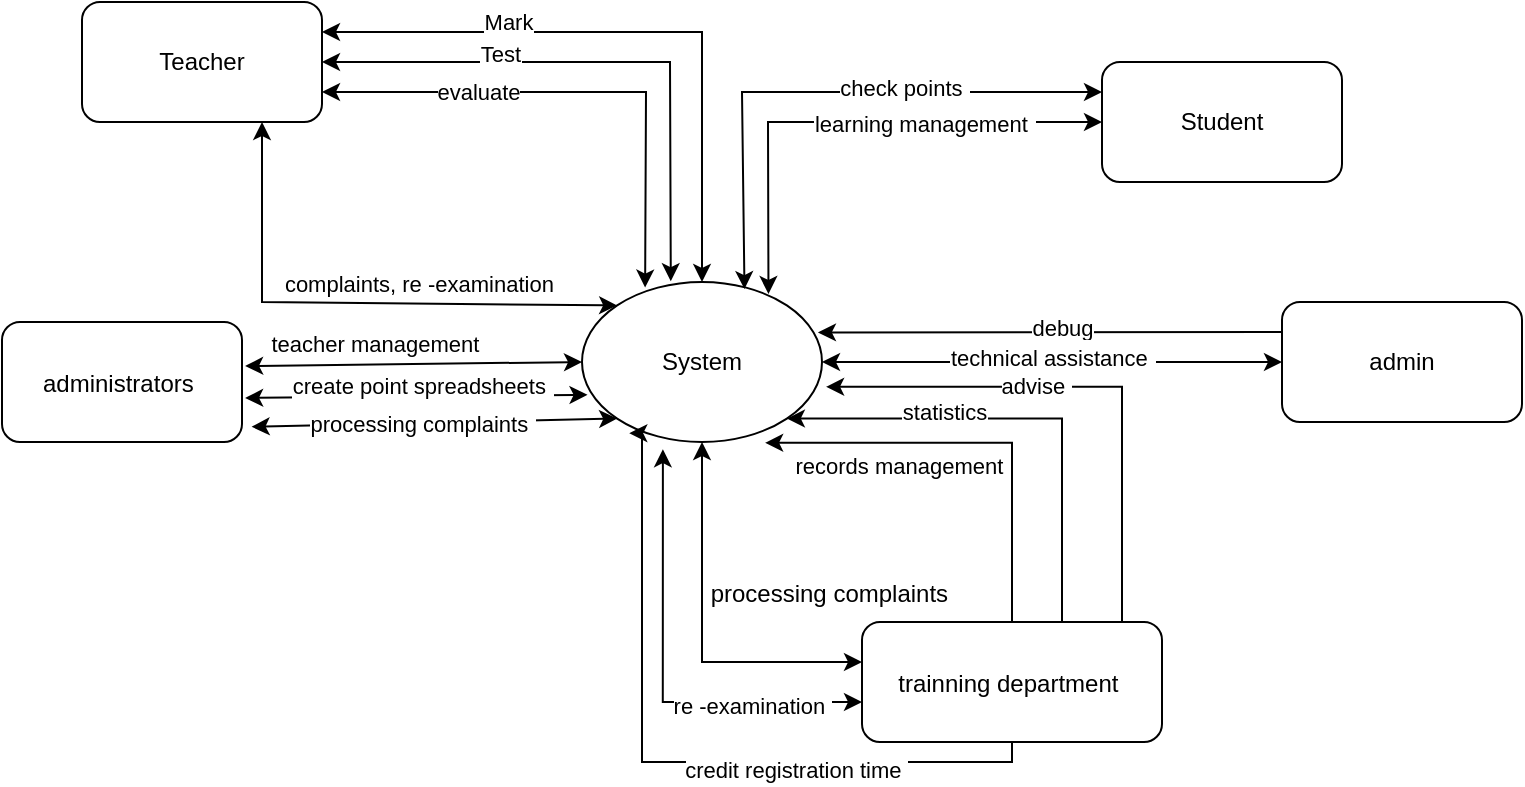 <mxfile version="22.1.3" type="github" pages="2">
  <diagram id="A2C2Q2pojkIYCGYaJzWY" name="Page-2">
    <mxGraphModel dx="1042" dy="535" grid="1" gridSize="10" guides="1" tooltips="1" connect="1" arrows="1" fold="1" page="1" pageScale="1" pageWidth="850" pageHeight="1100" math="0" shadow="0">
      <root>
        <mxCell id="0" />
        <mxCell id="1" parent="0" />
        <mxCell id="o286NiAg4xvra417wo8r-1" value="System" style="ellipse;whiteSpace=wrap;html=1;" vertex="1" parent="1">
          <mxGeometry x="340" y="200" width="120" height="80" as="geometry" />
        </mxCell>
        <mxCell id="o286NiAg4xvra417wo8r-2" value="Student" style="rounded=1;whiteSpace=wrap;html=1;" vertex="1" parent="1">
          <mxGeometry x="600" y="90" width="120" height="60" as="geometry" />
        </mxCell>
        <mxCell id="o286NiAg4xvra417wo8r-3" value="Teacher" style="rounded=1;whiteSpace=wrap;html=1;" vertex="1" parent="1">
          <mxGeometry x="90" y="60" width="120" height="60" as="geometry" />
        </mxCell>
        <mxCell id="o286NiAg4xvra417wo8r-4" value="admin" style="rounded=1;whiteSpace=wrap;html=1;" vertex="1" parent="1">
          <mxGeometry x="690" y="210" width="120" height="60" as="geometry" />
        </mxCell>
        <mxCell id="o286NiAg4xvra417wo8r-5" value="administrators&lt;span style=&quot;color: rgb(34, 34, 34); font-family: &amp;quot;Helvetica Neue&amp;quot;, Helvetica, Arial, sans-serif; font-size: 13px; text-align: start;&quot;&gt;&amp;nbsp;&lt;/span&gt;" style="rounded=1;whiteSpace=wrap;html=1;" vertex="1" parent="1">
          <mxGeometry x="50" y="220" width="120" height="60" as="geometry" />
        </mxCell>
        <mxCell id="o286NiAg4xvra417wo8r-44" style="edgeStyle=orthogonalEdgeStyle;rounded=0;orthogonalLoop=1;jettySize=auto;html=1;entryX=0.5;entryY=1;entryDx=0;entryDy=0;startArrow=classic;startFill=1;" edge="1" parent="1" source="o286NiAg4xvra417wo8r-6" target="o286NiAg4xvra417wo8r-1">
          <mxGeometry relative="1" as="geometry">
            <Array as="points">
              <mxPoint x="400" y="390" />
            </Array>
          </mxGeometry>
        </mxCell>
        <mxCell id="o286NiAg4xvra417wo8r-47" style="edgeStyle=orthogonalEdgeStyle;rounded=0;orthogonalLoop=1;jettySize=auto;html=1;entryX=1;entryY=1;entryDx=0;entryDy=0;" edge="1" parent="1" source="o286NiAg4xvra417wo8r-6" target="o286NiAg4xvra417wo8r-1">
          <mxGeometry relative="1" as="geometry">
            <Array as="points">
              <mxPoint x="580" y="268" />
            </Array>
          </mxGeometry>
        </mxCell>
        <mxCell id="o286NiAg4xvra417wo8r-50" value="statistics" style="edgeLabel;html=1;align=center;verticalAlign=middle;resizable=0;points=[];" vertex="1" connectable="0" parent="o286NiAg4xvra417wo8r-47">
          <mxGeometry x="0.345" y="-4" relative="1" as="geometry">
            <mxPoint as="offset" />
          </mxGeometry>
        </mxCell>
        <mxCell id="o286NiAg4xvra417wo8r-6" value="trainning department&lt;span style=&quot;color: rgb(34, 34, 34); font-family: &amp;quot;Helvetica Neue&amp;quot;, Helvetica, Arial, sans-serif; font-size: 13px; text-align: start;&quot;&gt;&amp;nbsp;&lt;/span&gt;" style="rounded=1;whiteSpace=wrap;html=1;" vertex="1" parent="1">
          <mxGeometry x="480" y="370" width="150" height="60" as="geometry" />
        </mxCell>
        <mxCell id="o286NiAg4xvra417wo8r-17" value="" style="endArrow=classic;startArrow=classic;html=1;rounded=0;entryX=1;entryY=0.25;entryDx=0;entryDy=0;exitX=0.5;exitY=0;exitDx=0;exitDy=0;" edge="1" parent="1" source="o286NiAg4xvra417wo8r-1" target="o286NiAg4xvra417wo8r-3">
          <mxGeometry width="50" height="50" relative="1" as="geometry">
            <mxPoint x="330" y="150" as="sourcePoint" />
            <mxPoint x="380" y="100" as="targetPoint" />
            <Array as="points">
              <mxPoint x="400" y="75" />
            </Array>
          </mxGeometry>
        </mxCell>
        <mxCell id="o286NiAg4xvra417wo8r-18" value="Mark" style="edgeLabel;html=1;align=center;verticalAlign=middle;resizable=0;points=[];" vertex="1" connectable="0" parent="o286NiAg4xvra417wo8r-17">
          <mxGeometry x="0.411" y="-5" relative="1" as="geometry">
            <mxPoint as="offset" />
          </mxGeometry>
        </mxCell>
        <mxCell id="o286NiAg4xvra417wo8r-19" value="" style="endArrow=classic;startArrow=classic;html=1;rounded=0;entryX=1;entryY=0.5;entryDx=0;entryDy=0;exitX=0.37;exitY=-0.005;exitDx=0;exitDy=0;exitPerimeter=0;startFill=1;endFill=1;" edge="1" parent="1" source="o286NiAg4xvra417wo8r-1" target="o286NiAg4xvra417wo8r-3">
          <mxGeometry width="50" height="50" relative="1" as="geometry">
            <mxPoint x="280" y="180" as="sourcePoint" />
            <mxPoint x="330" y="130" as="targetPoint" />
            <Array as="points">
              <mxPoint x="384" y="90" />
            </Array>
          </mxGeometry>
        </mxCell>
        <mxCell id="o286NiAg4xvra417wo8r-20" value="Test" style="edgeLabel;html=1;align=center;verticalAlign=middle;resizable=0;points=[];" vertex="1" connectable="0" parent="o286NiAg4xvra417wo8r-19">
          <mxGeometry x="0.374" y="-4" relative="1" as="geometry">
            <mxPoint as="offset" />
          </mxGeometry>
        </mxCell>
        <mxCell id="o286NiAg4xvra417wo8r-21" value="" style="endArrow=classic;startArrow=classic;html=1;rounded=0;entryX=1;entryY=0.75;entryDx=0;entryDy=0;exitX=0.263;exitY=0.035;exitDx=0;exitDy=0;exitPerimeter=0;" edge="1" parent="1" source="o286NiAg4xvra417wo8r-1" target="o286NiAg4xvra417wo8r-3">
          <mxGeometry width="50" height="50" relative="1" as="geometry">
            <mxPoint x="210" y="200" as="sourcePoint" />
            <mxPoint x="260" y="150" as="targetPoint" />
            <Array as="points">
              <mxPoint x="372" y="105" />
            </Array>
          </mxGeometry>
        </mxCell>
        <mxCell id="o286NiAg4xvra417wo8r-22" value="evaluate" style="edgeLabel;html=1;align=center;verticalAlign=middle;resizable=0;points=[];" vertex="1" connectable="0" parent="o286NiAg4xvra417wo8r-21">
          <mxGeometry x="0.401" relative="1" as="geometry">
            <mxPoint as="offset" />
          </mxGeometry>
        </mxCell>
        <mxCell id="o286NiAg4xvra417wo8r-23" value="" style="endArrow=classic;startArrow=classic;html=1;rounded=0;entryX=0.75;entryY=1;entryDx=0;entryDy=0;exitX=0;exitY=0;exitDx=0;exitDy=0;" edge="1" parent="1" source="o286NiAg4xvra417wo8r-1" target="o286NiAg4xvra417wo8r-3">
          <mxGeometry width="50" height="50" relative="1" as="geometry">
            <mxPoint x="130" y="240" as="sourcePoint" />
            <mxPoint x="180" y="190" as="targetPoint" />
            <Array as="points">
              <mxPoint x="180" y="210" />
              <mxPoint x="180" y="190" />
            </Array>
          </mxGeometry>
        </mxCell>
        <mxCell id="o286NiAg4xvra417wo8r-24" value="complaints, re -examination&lt;span style=&quot;color: rgb(34, 34, 34); font-family: &amp;quot;Helvetica Neue&amp;quot;, Helvetica, Arial, sans-serif; font-size: 13px; text-align: start;&quot;&gt;&amp;nbsp;&lt;/span&gt;" style="edgeLabel;html=1;align=center;verticalAlign=middle;resizable=0;points=[];" vertex="1" connectable="0" parent="o286NiAg4xvra417wo8r-23">
          <mxGeometry x="0.301" relative="1" as="geometry">
            <mxPoint x="76" y="-10" as="offset" />
          </mxGeometry>
        </mxCell>
        <mxCell id="o286NiAg4xvra417wo8r-25" value="" style="endArrow=classic;startArrow=classic;html=1;rounded=0;entryX=0;entryY=0.25;entryDx=0;entryDy=0;exitX=0.677;exitY=0.044;exitDx=0;exitDy=0;exitPerimeter=0;" edge="1" parent="1" source="o286NiAg4xvra417wo8r-1" target="o286NiAg4xvra417wo8r-2">
          <mxGeometry width="50" height="50" relative="1" as="geometry">
            <mxPoint x="490" y="170" as="sourcePoint" />
            <mxPoint x="540" y="120" as="targetPoint" />
            <Array as="points">
              <mxPoint x="420" y="105" />
            </Array>
          </mxGeometry>
        </mxCell>
        <mxCell id="o286NiAg4xvra417wo8r-26" value="check points&lt;span style=&quot;color: rgb(34, 34, 34); font-family: &amp;quot;Helvetica Neue&amp;quot;, Helvetica, Arial, sans-serif; font-size: 13px; text-align: start;&quot;&gt;&amp;nbsp;&lt;/span&gt;" style="edgeLabel;html=1;align=center;verticalAlign=middle;resizable=0;points=[];" vertex="1" connectable="0" parent="o286NiAg4xvra417wo8r-25">
          <mxGeometry x="0.288" y="3" relative="1" as="geometry">
            <mxPoint as="offset" />
          </mxGeometry>
        </mxCell>
        <mxCell id="o286NiAg4xvra417wo8r-27" value="" style="endArrow=classic;startArrow=classic;html=1;rounded=0;entryX=0;entryY=0.5;entryDx=0;entryDy=0;exitX=0.777;exitY=0.075;exitDx=0;exitDy=0;exitPerimeter=0;" edge="1" parent="1" source="o286NiAg4xvra417wo8r-1" target="o286NiAg4xvra417wo8r-2">
          <mxGeometry width="50" height="50" relative="1" as="geometry">
            <mxPoint x="500" y="290" as="sourcePoint" />
            <mxPoint x="550" y="240" as="targetPoint" />
            <Array as="points">
              <mxPoint x="433" y="120" />
            </Array>
          </mxGeometry>
        </mxCell>
        <mxCell id="o286NiAg4xvra417wo8r-28" value="learning management&lt;span style=&quot;color: rgb(34, 34, 34); font-family: &amp;quot;Helvetica Neue&amp;quot;, Helvetica, Arial, sans-serif; font-size: 13px; text-align: start;&quot;&gt;&amp;nbsp;&lt;/span&gt;" style="edgeLabel;html=1;align=center;verticalAlign=middle;resizable=0;points=[];" vertex="1" connectable="0" parent="o286NiAg4xvra417wo8r-27">
          <mxGeometry x="0.295" relative="1" as="geometry">
            <mxPoint as="offset" />
          </mxGeometry>
        </mxCell>
        <mxCell id="o286NiAg4xvra417wo8r-30" value="" style="endArrow=none;startArrow=classic;html=1;rounded=0;entryX=0;entryY=0.25;entryDx=0;entryDy=0;exitX=0.983;exitY=0.315;exitDx=0;exitDy=0;exitPerimeter=0;endFill=0;" edge="1" parent="1" source="o286NiAg4xvra417wo8r-1" target="o286NiAg4xvra417wo8r-4">
          <mxGeometry width="50" height="50" relative="1" as="geometry">
            <mxPoint x="520" y="300" as="sourcePoint" />
            <mxPoint x="570" y="250" as="targetPoint" />
          </mxGeometry>
        </mxCell>
        <mxCell id="o286NiAg4xvra417wo8r-31" value="debug" style="edgeLabel;html=1;align=center;verticalAlign=middle;resizable=0;points=[];" vertex="1" connectable="0" parent="o286NiAg4xvra417wo8r-30">
          <mxGeometry x="0.05" y="2" relative="1" as="geometry">
            <mxPoint as="offset" />
          </mxGeometry>
        </mxCell>
        <mxCell id="o286NiAg4xvra417wo8r-32" value="" style="endArrow=classic;startArrow=classic;html=1;rounded=0;entryX=0;entryY=0.5;entryDx=0;entryDy=0;exitX=1;exitY=0.5;exitDx=0;exitDy=0;" edge="1" parent="1" source="o286NiAg4xvra417wo8r-1" target="o286NiAg4xvra417wo8r-4">
          <mxGeometry width="50" height="50" relative="1" as="geometry">
            <mxPoint x="480" y="310" as="sourcePoint" />
            <mxPoint x="530" y="260" as="targetPoint" />
          </mxGeometry>
        </mxCell>
        <mxCell id="o286NiAg4xvra417wo8r-33" value="technical assistance&lt;span style=&quot;color: rgb(34, 34, 34); font-family: &amp;quot;Helvetica Neue&amp;quot;, Helvetica, Arial, sans-serif; font-size: 13px; text-align: start;&quot;&gt;&amp;nbsp;&lt;/span&gt;" style="edgeLabel;html=1;align=center;verticalAlign=middle;resizable=0;points=[];" vertex="1" connectable="0" parent="o286NiAg4xvra417wo8r-32">
          <mxGeometry x="-0.003" y="3" relative="1" as="geometry">
            <mxPoint as="offset" />
          </mxGeometry>
        </mxCell>
        <mxCell id="o286NiAg4xvra417wo8r-34" value="" style="endArrow=classic;startArrow=classic;html=1;rounded=0;entryX=0;entryY=0.5;entryDx=0;entryDy=0;exitX=1.013;exitY=0.367;exitDx=0;exitDy=0;exitPerimeter=0;" edge="1" parent="1" source="o286NiAg4xvra417wo8r-5" target="o286NiAg4xvra417wo8r-1">
          <mxGeometry width="50" height="50" relative="1" as="geometry">
            <mxPoint x="180" y="260" as="sourcePoint" />
            <mxPoint x="230" y="210" as="targetPoint" />
          </mxGeometry>
        </mxCell>
        <mxCell id="o286NiAg4xvra417wo8r-38" value="teacher management&lt;span style=&quot;color: rgb(34, 34, 34); font-family: &amp;quot;Helvetica Neue&amp;quot;, Helvetica, Arial, sans-serif; font-size: 13px; text-align: start;&quot;&gt;&amp;nbsp;&lt;/span&gt;" style="edgeLabel;html=1;align=center;verticalAlign=middle;resizable=0;points=[];" vertex="1" connectable="0" parent="o286NiAg4xvra417wo8r-34">
          <mxGeometry x="-0.213" y="2" relative="1" as="geometry">
            <mxPoint y="-9" as="offset" />
          </mxGeometry>
        </mxCell>
        <mxCell id="o286NiAg4xvra417wo8r-35" value="" style="endArrow=classic;startArrow=classic;html=1;rounded=0;entryX=0.023;entryY=0.705;entryDx=0;entryDy=0;entryPerimeter=0;exitX=1.013;exitY=0.633;exitDx=0;exitDy=0;exitPerimeter=0;" edge="1" parent="1" source="o286NiAg4xvra417wo8r-5" target="o286NiAg4xvra417wo8r-1">
          <mxGeometry width="50" height="50" relative="1" as="geometry">
            <mxPoint x="260" y="350" as="sourcePoint" />
            <mxPoint x="310" y="300" as="targetPoint" />
          </mxGeometry>
        </mxCell>
        <mxCell id="o286NiAg4xvra417wo8r-40" value="create point spreadsheets&lt;span style=&quot;color: rgb(34, 34, 34); font-family: &amp;quot;Helvetica Neue&amp;quot;, Helvetica, Arial, sans-serif; font-size: 13px; text-align: start;&quot;&gt;&amp;nbsp;&lt;/span&gt;" style="edgeLabel;html=1;align=center;verticalAlign=middle;resizable=0;points=[];" vertex="1" connectable="0" parent="o286NiAg4xvra417wo8r-35">
          <mxGeometry x="-0.296" y="-1" relative="1" as="geometry">
            <mxPoint x="28" y="-8" as="offset" />
          </mxGeometry>
        </mxCell>
        <mxCell id="o286NiAg4xvra417wo8r-36" value="" style="endArrow=classic;startArrow=classic;html=1;rounded=0;exitX=1.04;exitY=0.873;exitDx=0;exitDy=0;exitPerimeter=0;entryX=0;entryY=1;entryDx=0;entryDy=0;" edge="1" parent="1" source="o286NiAg4xvra417wo8r-5" target="o286NiAg4xvra417wo8r-1">
          <mxGeometry width="50" height="50" relative="1" as="geometry">
            <mxPoint x="230" y="340" as="sourcePoint" />
            <mxPoint x="280" y="290" as="targetPoint" />
          </mxGeometry>
        </mxCell>
        <mxCell id="o286NiAg4xvra417wo8r-37" value="processing complaints&lt;span style=&quot;color: rgb(34, 34, 34); font-family: &amp;quot;Helvetica Neue&amp;quot;, Helvetica, Arial, sans-serif; font-size: 13px; text-align: start;&quot;&gt;&amp;nbsp;&lt;/span&gt;" style="edgeLabel;html=1;align=center;verticalAlign=middle;resizable=0;points=[];" vertex="1" connectable="0" parent="o286NiAg4xvra417wo8r-36">
          <mxGeometry x="-0.179" y="1" relative="1" as="geometry">
            <mxPoint x="10" as="offset" />
          </mxGeometry>
        </mxCell>
        <mxCell id="o286NiAg4xvra417wo8r-45" style="edgeStyle=orthogonalEdgeStyle;rounded=0;orthogonalLoop=1;jettySize=auto;html=1;entryX=0.337;entryY=1.045;entryDx=0;entryDy=0;entryPerimeter=0;startArrow=classic;startFill=1;" edge="1" parent="1" source="o286NiAg4xvra417wo8r-6" target="o286NiAg4xvra417wo8r-1">
          <mxGeometry relative="1" as="geometry">
            <Array as="points">
              <mxPoint x="380" y="410" />
            </Array>
          </mxGeometry>
        </mxCell>
        <mxCell id="o286NiAg4xvra417wo8r-53" value="re -examination&lt;span style=&quot;color: rgb(34, 34, 34); font-family: &amp;quot;Helvetica Neue&amp;quot;, Helvetica, Arial, sans-serif; font-size: 13px; text-align: start;&quot;&gt;&amp;nbsp;&lt;/span&gt;" style="edgeLabel;html=1;align=center;verticalAlign=middle;resizable=0;points=[];" vertex="1" connectable="0" parent="o286NiAg4xvra417wo8r-45">
          <mxGeometry x="-0.335" y="1" relative="1" as="geometry">
            <mxPoint x="20" as="offset" />
          </mxGeometry>
        </mxCell>
        <mxCell id="o286NiAg4xvra417wo8r-49" style="edgeStyle=orthogonalEdgeStyle;rounded=0;orthogonalLoop=1;jettySize=auto;html=1;entryX=0.763;entryY=1.005;entryDx=0;entryDy=0;entryPerimeter=0;" edge="1" parent="1" source="o286NiAg4xvra417wo8r-6" target="o286NiAg4xvra417wo8r-1">
          <mxGeometry relative="1" as="geometry">
            <Array as="points">
              <mxPoint x="555" y="280" />
            </Array>
          </mxGeometry>
        </mxCell>
        <mxCell id="o286NiAg4xvra417wo8r-51" value="records management&lt;span style=&quot;color: rgb(34, 34, 34); font-family: &amp;quot;Helvetica Neue&amp;quot;, Helvetica, Arial, sans-serif; font-size: 13px; text-align: start;&quot;&gt;&amp;nbsp;&lt;/span&gt;" style="edgeLabel;html=1;align=center;verticalAlign=middle;resizable=0;points=[];" vertex="1" connectable="0" parent="o286NiAg4xvra417wo8r-49">
          <mxGeometry x="0.322" y="-3" relative="1" as="geometry">
            <mxPoint x="-4" y="13" as="offset" />
          </mxGeometry>
        </mxCell>
        <mxCell id="o286NiAg4xvra417wo8r-52" value="processing complaints&lt;span style=&quot;color: rgb(34, 34, 34); font-family: &amp;quot;Helvetica Neue&amp;quot;, Helvetica, Arial, sans-serif; font-size: 13px; text-align: start;&quot;&gt;&amp;nbsp;&lt;/span&gt;" style="text;html=1;align=center;verticalAlign=middle;resizable=0;points=[];autosize=1;strokeColor=none;fillColor=none;" vertex="1" parent="1">
          <mxGeometry x="390" y="340" width="150" height="30" as="geometry" />
        </mxCell>
        <mxCell id="o286NiAg4xvra417wo8r-54" style="edgeStyle=orthogonalEdgeStyle;rounded=0;orthogonalLoop=1;jettySize=auto;html=1;entryX=0.197;entryY=0.945;entryDx=0;entryDy=0;entryPerimeter=0;" edge="1" parent="1" source="o286NiAg4xvra417wo8r-6" target="o286NiAg4xvra417wo8r-1">
          <mxGeometry relative="1" as="geometry">
            <Array as="points">
              <mxPoint x="555" y="440" />
              <mxPoint x="370" y="440" />
              <mxPoint x="370" y="276" />
            </Array>
          </mxGeometry>
        </mxCell>
        <mxCell id="o286NiAg4xvra417wo8r-56" value="credit registration time&lt;span style=&quot;color: rgb(34, 34, 34); font-family: &amp;quot;Helvetica Neue&amp;quot;, Helvetica, Arial, sans-serif; font-size: 13px; text-align: start;&quot;&gt;&amp;nbsp;&lt;/span&gt;" style="edgeLabel;html=1;align=center;verticalAlign=middle;resizable=0;points=[];" vertex="1" connectable="0" parent="o286NiAg4xvra417wo8r-54">
          <mxGeometry x="-0.354" y="3" relative="1" as="geometry">
            <mxPoint as="offset" />
          </mxGeometry>
        </mxCell>
        <mxCell id="o286NiAg4xvra417wo8r-57" style="edgeStyle=orthogonalEdgeStyle;rounded=0;orthogonalLoop=1;jettySize=auto;html=1;entryX=1.017;entryY=0.655;entryDx=0;entryDy=0;entryPerimeter=0;" edge="1" parent="1" source="o286NiAg4xvra417wo8r-6" target="o286NiAg4xvra417wo8r-1">
          <mxGeometry relative="1" as="geometry">
            <Array as="points">
              <mxPoint x="610" y="252" />
            </Array>
          </mxGeometry>
        </mxCell>
        <mxCell id="o286NiAg4xvra417wo8r-58" value="advise&lt;span style=&quot;color: rgb(34, 34, 34); font-family: &amp;quot;Helvetica Neue&amp;quot;, Helvetica, Arial, sans-serif; font-size: 13px; text-align: start;&quot;&gt;&amp;nbsp;&lt;/span&gt;" style="edgeLabel;html=1;align=center;verticalAlign=middle;resizable=0;points=[];" vertex="1" connectable="0" parent="o286NiAg4xvra417wo8r-57">
          <mxGeometry x="0.211" y="-2" relative="1" as="geometry">
            <mxPoint as="offset" />
          </mxGeometry>
        </mxCell>
      </root>
    </mxGraphModel>
  </diagram>
  <diagram id="8E8P8pJOvjoC4LiPrjxY" name="Page-3">
    <mxGraphModel dx="1042" dy="535" grid="1" gridSize="10" guides="1" tooltips="1" connect="1" arrows="1" fold="1" page="1" pageScale="1" pageWidth="850" pageHeight="1100" math="0" shadow="0">
      <root>
        <mxCell id="0" />
        <mxCell id="1" parent="0" />
        <mxCell id="js6V3GcnMLULvY7ToonK-1" style="edgeStyle=orthogonalEdgeStyle;rounded=0;orthogonalLoop=1;jettySize=auto;html=1;" edge="1" parent="1" source="js6V3GcnMLULvY7ToonK-2" target="js6V3GcnMLULvY7ToonK-4">
          <mxGeometry relative="1" as="geometry" />
        </mxCell>
        <mxCell id="js6V3GcnMLULvY7ToonK-2" value="show the login screen&lt;span style=&quot;color: rgb(34, 34, 34); font-family: &amp;quot;Helvetica Neue&amp;quot;, Helvetica, Arial, sans-serif; font-size: 13px; text-align: start;&quot;&gt;&amp;nbsp;&lt;/span&gt;" style="rounded=1;whiteSpace=wrap;html=1;" vertex="1" parent="1">
          <mxGeometry x="245" y="120" width="120" height="60" as="geometry" />
        </mxCell>
        <mxCell id="js6V3GcnMLULvY7ToonK-3" style="edgeStyle=orthogonalEdgeStyle;rounded=0;orthogonalLoop=1;jettySize=auto;html=1;entryX=0.5;entryY=0;entryDx=0;entryDy=0;" edge="1" parent="1" source="js6V3GcnMLULvY7ToonK-4" target="js6V3GcnMLULvY7ToonK-6">
          <mxGeometry relative="1" as="geometry" />
        </mxCell>
        <mxCell id="js6V3GcnMLULvY7ToonK-4" value="account, password&lt;span style=&quot;color: rgb(34, 34, 34); font-family: &amp;quot;Helvetica Neue&amp;quot;, Helvetica, Arial, sans-serif; font-size: 13px; text-align: start;&quot;&gt;&amp;nbsp;&lt;/span&gt;" style="rounded=1;whiteSpace=wrap;html=1;" vertex="1" parent="1">
          <mxGeometry x="245" y="240" width="120" height="60" as="geometry" />
        </mxCell>
        <mxCell id="js6V3GcnMLULvY7ToonK-5" style="edgeStyle=orthogonalEdgeStyle;rounded=0;orthogonalLoop=1;jettySize=auto;html=1;" edge="1" parent="1" source="js6V3GcnMLULvY7ToonK-6" target="js6V3GcnMLULvY7ToonK-15">
          <mxGeometry relative="1" as="geometry" />
        </mxCell>
        <mxCell id="js6V3GcnMLULvY7ToonK-6" value="Login" style="rounded=1;whiteSpace=wrap;html=1;" vertex="1" parent="1">
          <mxGeometry x="245" y="370" width="120" height="60" as="geometry" />
        </mxCell>
        <mxCell id="js6V3GcnMLULvY7ToonK-7" style="edgeStyle=orthogonalEdgeStyle;rounded=0;orthogonalLoop=1;jettySize=auto;html=1;entryX=1;entryY=0.5;entryDx=0;entryDy=0;" edge="1" parent="1" source="js6V3GcnMLULvY7ToonK-8" target="js6V3GcnMLULvY7ToonK-4">
          <mxGeometry relative="1" as="geometry">
            <Array as="points">
              <mxPoint x="620" y="270" />
            </Array>
          </mxGeometry>
        </mxCell>
        <mxCell id="js6V3GcnMLULvY7ToonK-8" value="incorrect import notice&lt;span style=&quot;color: rgb(34, 34, 34); font-family: &amp;quot;Helvetica Neue&amp;quot;, Helvetica, Arial, sans-serif; font-size: 13px; text-align: start;&quot;&gt;&amp;nbsp;&lt;/span&gt;" style="rounded=1;whiteSpace=wrap;html=1;" vertex="1" parent="1">
          <mxGeometry x="570" y="420" width="120" height="60" as="geometry" />
        </mxCell>
        <mxCell id="js6V3GcnMLULvY7ToonK-9" style="edgeStyle=orthogonalEdgeStyle;rounded=0;orthogonalLoop=1;jettySize=auto;html=1;" edge="1" parent="1" source="js6V3GcnMLULvY7ToonK-15" target="js6V3GcnMLULvY7ToonK-8">
          <mxGeometry relative="1" as="geometry">
            <Array as="points">
              <mxPoint x="630" y="540" />
            </Array>
          </mxGeometry>
        </mxCell>
        <mxCell id="js6V3GcnMLULvY7ToonK-10" value="invalid information&lt;span style=&quot;color: rgb(34, 34, 34); font-family: &amp;quot;Helvetica Neue&amp;quot;, Helvetica, Arial, sans-serif; font-size: 13px; text-align: start;&quot;&gt;&amp;nbsp;&lt;/span&gt;" style="edgeLabel;html=1;align=center;verticalAlign=middle;resizable=0;points=[];" vertex="1" connectable="0" parent="js6V3GcnMLULvY7ToonK-9">
          <mxGeometry x="-0.313" y="3" relative="1" as="geometry">
            <mxPoint x="6" y="-17" as="offset" />
          </mxGeometry>
        </mxCell>
        <mxCell id="js6V3GcnMLULvY7ToonK-11" style="edgeStyle=orthogonalEdgeStyle;rounded=0;orthogonalLoop=1;jettySize=auto;html=1;entryX=0.5;entryY=0;entryDx=0;entryDy=0;" edge="1" parent="1" source="js6V3GcnMLULvY7ToonK-15" target="js6V3GcnMLULvY7ToonK-17">
          <mxGeometry relative="1" as="geometry" />
        </mxCell>
        <mxCell id="js6V3GcnMLULvY7ToonK-12" value="valid information&lt;span style=&quot;color: rgb(34, 34, 34); font-family: &amp;quot;Helvetica Neue&amp;quot;, Helvetica, Arial, sans-serif; font-size: 13px; text-align: start;&quot;&gt;&amp;nbsp;&lt;/span&gt;" style="edgeLabel;html=1;align=center;verticalAlign=middle;resizable=0;points=[];" vertex="1" connectable="0" parent="js6V3GcnMLULvY7ToonK-11">
          <mxGeometry x="-0.024" y="2" relative="1" as="geometry">
            <mxPoint x="53" as="offset" />
          </mxGeometry>
        </mxCell>
        <mxCell id="js6V3GcnMLULvY7ToonK-13" style="edgeStyle=orthogonalEdgeStyle;rounded=0;orthogonalLoop=1;jettySize=auto;html=1;entryX=1;entryY=0.5;entryDx=0;entryDy=0;" edge="1" parent="1" source="js6V3GcnMLULvY7ToonK-15" target="js6V3GcnMLULvY7ToonK-22">
          <mxGeometry relative="1" as="geometry" />
        </mxCell>
        <mxCell id="js6V3GcnMLULvY7ToonK-14" value="no information&lt;span style=&quot;color: rgb(34, 34, 34); font-family: &amp;quot;Helvetica Neue&amp;quot;, Helvetica, Arial, sans-serif; font-size: 13px; text-align: start;&quot;&gt;&amp;nbsp;&lt;/span&gt;" style="edgeLabel;html=1;align=center;verticalAlign=middle;resizable=0;points=[];" vertex="1" connectable="0" parent="js6V3GcnMLULvY7ToonK-13">
          <mxGeometry x="-0.122" y="-6" relative="1" as="geometry">
            <mxPoint x="12" y="-24" as="offset" />
          </mxGeometry>
        </mxCell>
        <mxCell id="js6V3GcnMLULvY7ToonK-15" value="" style="rhombus;whiteSpace=wrap;html=1;" vertex="1" parent="1">
          <mxGeometry x="265" y="500" width="80" height="80" as="geometry" />
        </mxCell>
        <mxCell id="js6V3GcnMLULvY7ToonK-16" style="edgeStyle=orthogonalEdgeStyle;rounded=0;orthogonalLoop=1;jettySize=auto;html=1;" edge="1" parent="1" source="js6V3GcnMLULvY7ToonK-17" target="js6V3GcnMLULvY7ToonK-18">
          <mxGeometry relative="1" as="geometry" />
        </mxCell>
        <mxCell id="js6V3GcnMLULvY7ToonK-17" value="transfer to mydtu homepage&lt;span style=&quot;color: rgb(34, 34, 34); font-family: &amp;quot;Helvetica Neue&amp;quot;, Helvetica, Arial, sans-serif; font-size: 13px; text-align: start;&quot;&gt;&amp;nbsp;&lt;/span&gt;" style="rounded=1;whiteSpace=wrap;html=1;" vertex="1" parent="1">
          <mxGeometry x="245" y="630" width="120" height="60" as="geometry" />
        </mxCell>
        <mxCell id="js6V3GcnMLULvY7ToonK-18" value="" style="ellipse;html=1;shape=endState;fillColor=#000000;strokeColor=#ff0000;" vertex="1" parent="1">
          <mxGeometry x="290" y="740" width="30" height="30" as="geometry" />
        </mxCell>
        <mxCell id="js6V3GcnMLULvY7ToonK-19" value="" style="ellipse;html=1;shape=startState;fillColor=#000000;strokeColor=#ff0000;" vertex="1" parent="1">
          <mxGeometry x="290" y="30" width="30" height="30" as="geometry" />
        </mxCell>
        <mxCell id="js6V3GcnMLULvY7ToonK-20" value="" style="edgeStyle=orthogonalEdgeStyle;html=1;verticalAlign=bottom;endArrow=open;endSize=8;strokeColor=#ff0000;rounded=0;entryX=0.5;entryY=0;entryDx=0;entryDy=0;" edge="1" parent="1" source="js6V3GcnMLULvY7ToonK-19" target="js6V3GcnMLULvY7ToonK-2">
          <mxGeometry relative="1" as="geometry">
            <mxPoint x="95" y="160" as="targetPoint" />
            <Array as="points" />
          </mxGeometry>
        </mxCell>
        <mxCell id="js6V3GcnMLULvY7ToonK-21" style="edgeStyle=orthogonalEdgeStyle;rounded=0;orthogonalLoop=1;jettySize=auto;html=1;entryX=0;entryY=0.5;entryDx=0;entryDy=0;" edge="1" parent="1" source="js6V3GcnMLULvY7ToonK-22" target="js6V3GcnMLULvY7ToonK-18">
          <mxGeometry relative="1" as="geometry">
            <mxPoint x="120.0" y="730" as="targetPoint" />
            <Array as="points">
              <mxPoint x="120" y="755" />
            </Array>
          </mxGeometry>
        </mxCell>
        <mxCell id="js6V3GcnMLULvY7ToonK-22" value="move to the training room&lt;span style=&quot;color: rgb(34, 34, 34); font-family: &amp;quot;Helvetica Neue&amp;quot;, Helvetica, Arial, sans-serif; font-size: 13px; text-align: start;&quot;&gt;&amp;nbsp;&lt;/span&gt;" style="rounded=1;whiteSpace=wrap;html=1;" vertex="1" parent="1">
          <mxGeometry x="60" y="510" width="120" height="60" as="geometry" />
        </mxCell>
      </root>
    </mxGraphModel>
  </diagram>
</mxfile>
